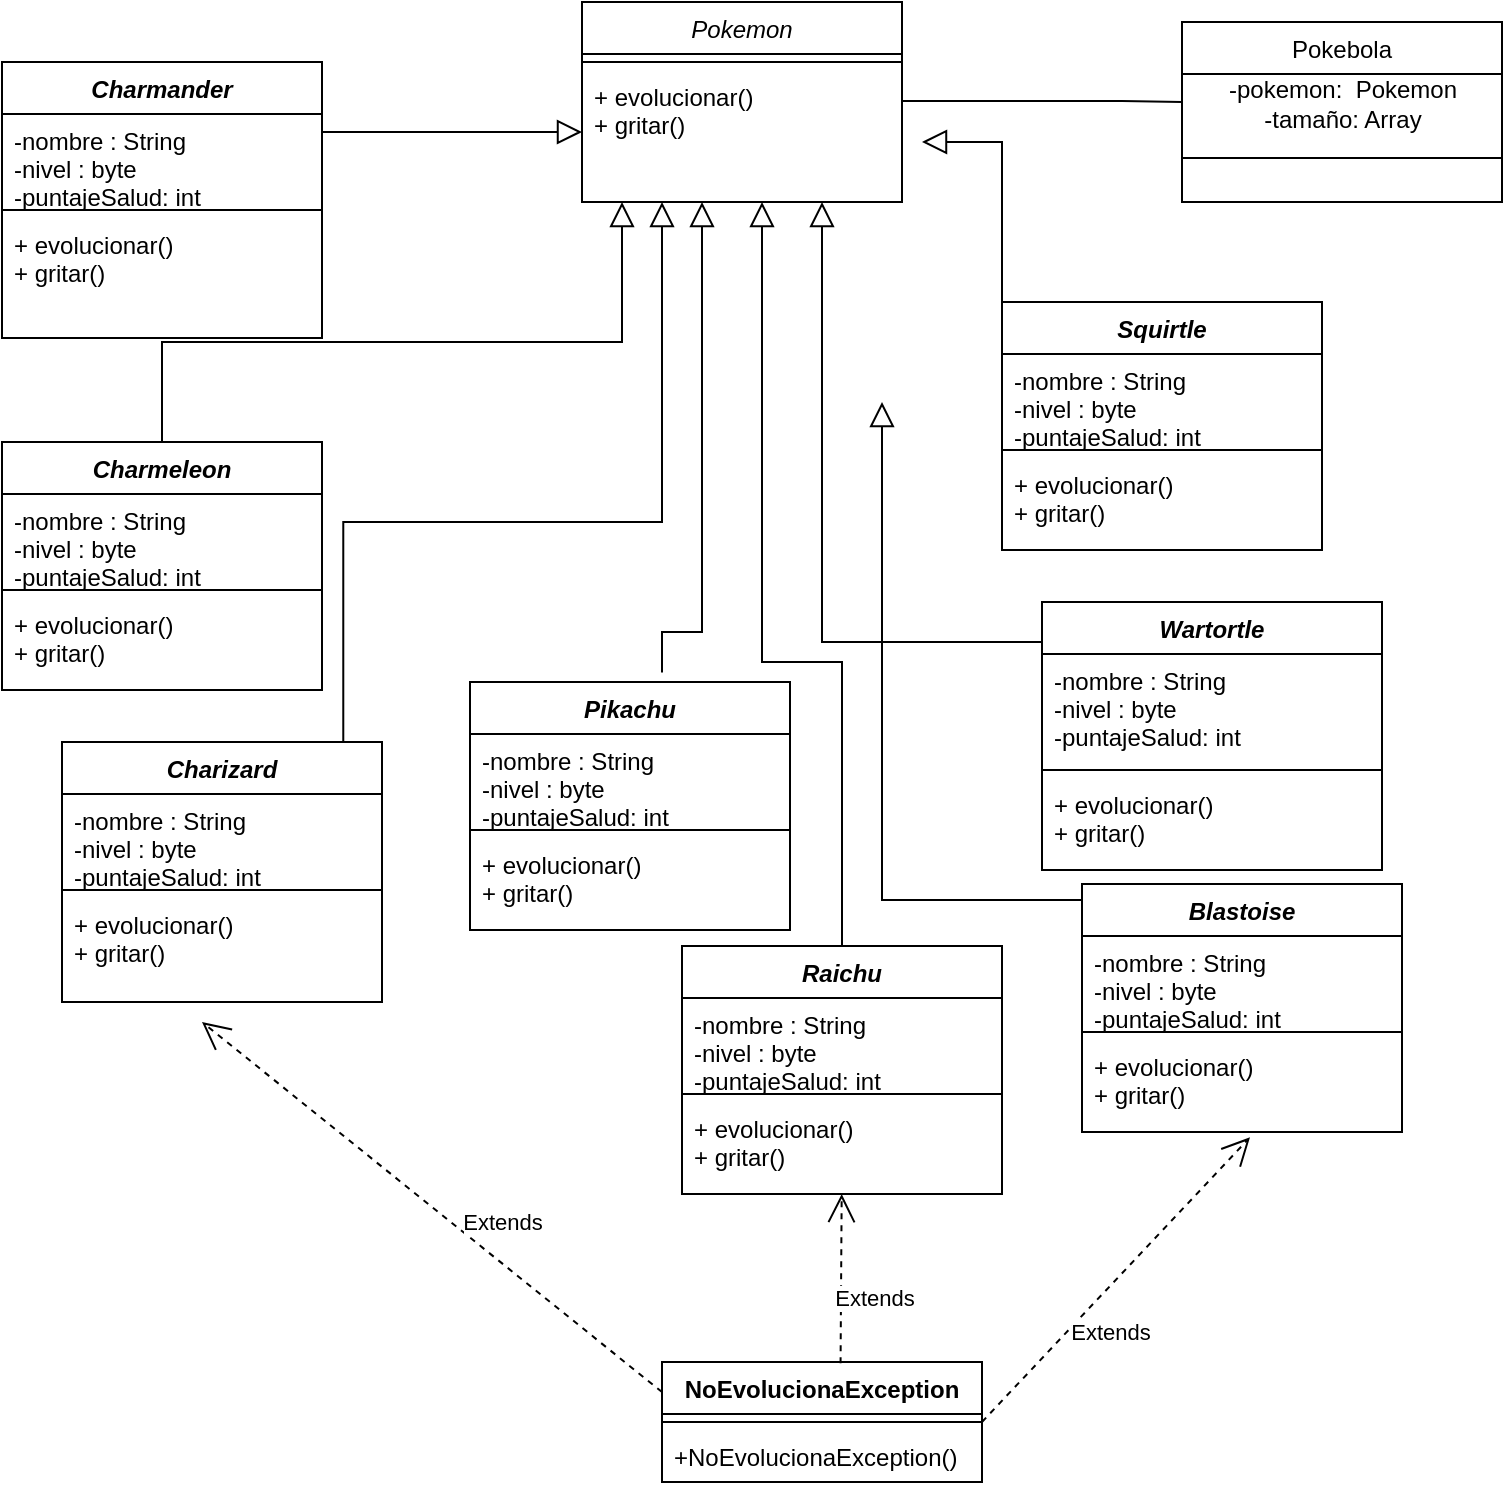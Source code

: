 <mxfile version="15.9.4" type="github">
  <diagram id="C5RBs43oDa-KdzZeNtuy" name="Page-1">
    <mxGraphModel dx="782" dy="428" grid="1" gridSize="10" guides="1" tooltips="1" connect="1" arrows="1" fold="1" page="1" pageScale="1" pageWidth="827" pageHeight="1169" math="0" shadow="0">
      <root>
        <mxCell id="WIyWlLk6GJQsqaUBKTNV-0" />
        <mxCell id="WIyWlLk6GJQsqaUBKTNV-1" parent="WIyWlLk6GJQsqaUBKTNV-0" />
        <mxCell id="zkfFHV4jXpPFQw0GAbJ--0" value="Pokemon" style="swimlane;fontStyle=2;align=center;verticalAlign=top;childLayout=stackLayout;horizontal=1;startSize=26;horizontalStack=0;resizeParent=1;resizeLast=0;collapsible=1;marginBottom=0;rounded=0;shadow=0;strokeWidth=1;" parent="WIyWlLk6GJQsqaUBKTNV-1" vertex="1">
          <mxGeometry x="310" y="20" width="160" height="100" as="geometry">
            <mxRectangle x="230" y="140" width="160" height="26" as="alternateBounds" />
          </mxGeometry>
        </mxCell>
        <mxCell id="zkfFHV4jXpPFQw0GAbJ--4" value="" style="line;html=1;strokeWidth=1;align=left;verticalAlign=middle;spacingTop=-1;spacingLeft=3;spacingRight=3;rotatable=0;labelPosition=right;points=[];portConstraint=eastwest;" parent="zkfFHV4jXpPFQw0GAbJ--0" vertex="1">
          <mxGeometry y="26" width="160" height="8" as="geometry" />
        </mxCell>
        <mxCell id="zkfFHV4jXpPFQw0GAbJ--5" value="+ evolucionar()&#xa;+ gritar()" style="text;align=left;verticalAlign=top;spacingLeft=4;spacingRight=4;overflow=hidden;rotatable=0;points=[[0,0.5],[1,0.5]];portConstraint=eastwest;" parent="zkfFHV4jXpPFQw0GAbJ--0" vertex="1">
          <mxGeometry y="34" width="160" height="46" as="geometry" />
        </mxCell>
        <mxCell id="zkfFHV4jXpPFQw0GAbJ--6" value="Charmander" style="swimlane;fontStyle=3;align=center;verticalAlign=top;childLayout=stackLayout;horizontal=1;startSize=26;horizontalStack=0;resizeParent=1;resizeLast=0;collapsible=1;marginBottom=0;rounded=0;shadow=0;strokeWidth=1;" parent="WIyWlLk6GJQsqaUBKTNV-1" vertex="1">
          <mxGeometry x="20" y="50" width="160" height="138" as="geometry">
            <mxRectangle x="130" y="380" width="160" height="26" as="alternateBounds" />
          </mxGeometry>
        </mxCell>
        <mxCell id="zkfFHV4jXpPFQw0GAbJ--7" value="-nombre : String&#xa;-nivel : byte&#xa;-puntajeSalud: int" style="text;align=left;verticalAlign=top;spacingLeft=4;spacingRight=4;overflow=hidden;rotatable=0;points=[[0,0.5],[1,0.5]];portConstraint=eastwest;" parent="zkfFHV4jXpPFQw0GAbJ--6" vertex="1">
          <mxGeometry y="26" width="160" height="44" as="geometry" />
        </mxCell>
        <mxCell id="zkfFHV4jXpPFQw0GAbJ--9" value="" style="line;html=1;strokeWidth=1;align=left;verticalAlign=middle;spacingTop=-1;spacingLeft=3;spacingRight=3;rotatable=0;labelPosition=right;points=[];portConstraint=eastwest;" parent="zkfFHV4jXpPFQw0GAbJ--6" vertex="1">
          <mxGeometry y="70" width="160" height="8" as="geometry" />
        </mxCell>
        <mxCell id="4R3uv_LeGYLoM5bWf84X-29" value="+ evolucionar()&#xa;+ gritar()" style="text;align=left;verticalAlign=top;spacingLeft=4;spacingRight=4;overflow=hidden;rotatable=0;points=[[0,0.5],[1,0.5]];portConstraint=eastwest;" vertex="1" parent="zkfFHV4jXpPFQw0GAbJ--6">
          <mxGeometry y="78" width="160" height="46" as="geometry" />
        </mxCell>
        <mxCell id="zkfFHV4jXpPFQw0GAbJ--12" value="" style="endArrow=block;endSize=10;endFill=0;shadow=0;strokeWidth=1;rounded=0;edgeStyle=elbowEdgeStyle;elbow=vertical;" parent="WIyWlLk6GJQsqaUBKTNV-1" source="zkfFHV4jXpPFQw0GAbJ--6" target="zkfFHV4jXpPFQw0GAbJ--0" edge="1">
          <mxGeometry width="160" relative="1" as="geometry">
            <mxPoint x="200" y="203" as="sourcePoint" />
            <mxPoint x="200" y="203" as="targetPoint" />
          </mxGeometry>
        </mxCell>
        <mxCell id="zkfFHV4jXpPFQw0GAbJ--13" value="Charmeleon" style="swimlane;fontStyle=3;align=center;verticalAlign=top;childLayout=stackLayout;horizontal=1;startSize=26;horizontalStack=0;resizeParent=1;resizeLast=0;collapsible=1;marginBottom=0;rounded=0;shadow=0;strokeWidth=1;" parent="WIyWlLk6GJQsqaUBKTNV-1" vertex="1">
          <mxGeometry x="20" y="240" width="160" height="124" as="geometry">
            <mxRectangle x="340" y="380" width="170" height="26" as="alternateBounds" />
          </mxGeometry>
        </mxCell>
        <mxCell id="4R3uv_LeGYLoM5bWf84X-22" value="-nombre : String&#xa;-nivel : byte&#xa;-puntajeSalud: int" style="text;align=left;verticalAlign=top;spacingLeft=4;spacingRight=4;overflow=hidden;rotatable=0;points=[[0,0.5],[1,0.5]];portConstraint=eastwest;" vertex="1" parent="zkfFHV4jXpPFQw0GAbJ--13">
          <mxGeometry y="26" width="160" height="44" as="geometry" />
        </mxCell>
        <mxCell id="zkfFHV4jXpPFQw0GAbJ--15" value="" style="line;html=1;strokeWidth=1;align=left;verticalAlign=middle;spacingTop=-1;spacingLeft=3;spacingRight=3;rotatable=0;labelPosition=right;points=[];portConstraint=eastwest;" parent="zkfFHV4jXpPFQw0GAbJ--13" vertex="1">
          <mxGeometry y="70" width="160" height="8" as="geometry" />
        </mxCell>
        <mxCell id="4R3uv_LeGYLoM5bWf84X-30" value="+ evolucionar()&#xa;+ gritar()" style="text;align=left;verticalAlign=top;spacingLeft=4;spacingRight=4;overflow=hidden;rotatable=0;points=[[0,0.5],[1,0.5]];portConstraint=eastwest;" vertex="1" parent="zkfFHV4jXpPFQw0GAbJ--13">
          <mxGeometry y="78" width="160" height="46" as="geometry" />
        </mxCell>
        <mxCell id="zkfFHV4jXpPFQw0GAbJ--16" value="" style="endArrow=block;endSize=10;endFill=0;shadow=0;strokeWidth=1;rounded=0;edgeStyle=elbowEdgeStyle;elbow=vertical;" parent="WIyWlLk6GJQsqaUBKTNV-1" source="zkfFHV4jXpPFQw0GAbJ--13" edge="1">
          <mxGeometry width="160" relative="1" as="geometry">
            <mxPoint x="210" y="373" as="sourcePoint" />
            <mxPoint x="330" y="120" as="targetPoint" />
            <Array as="points">
              <mxPoint x="380" y="190" />
              <mxPoint x="330" y="190" />
            </Array>
          </mxGeometry>
        </mxCell>
        <mxCell id="zkfFHV4jXpPFQw0GAbJ--17" value="Charizard" style="swimlane;fontStyle=3;align=center;verticalAlign=top;childLayout=stackLayout;horizontal=1;startSize=26;horizontalStack=0;resizeParent=1;resizeLast=0;collapsible=1;marginBottom=0;rounded=0;shadow=0;strokeWidth=1;" parent="WIyWlLk6GJQsqaUBKTNV-1" vertex="1">
          <mxGeometry x="50" y="390" width="160" height="130" as="geometry">
            <mxRectangle x="380" y="254" width="160" height="26" as="alternateBounds" />
          </mxGeometry>
        </mxCell>
        <mxCell id="4R3uv_LeGYLoM5bWf84X-23" value="-nombre : String&#xa;-nivel : byte&#xa;-puntajeSalud: int" style="text;align=left;verticalAlign=top;spacingLeft=4;spacingRight=4;overflow=hidden;rotatable=0;points=[[0,0.5],[1,0.5]];portConstraint=eastwest;" vertex="1" parent="zkfFHV4jXpPFQw0GAbJ--17">
          <mxGeometry y="26" width="160" height="44" as="geometry" />
        </mxCell>
        <mxCell id="zkfFHV4jXpPFQw0GAbJ--23" value="" style="line;html=1;strokeWidth=1;align=left;verticalAlign=middle;spacingTop=-1;spacingLeft=3;spacingRight=3;rotatable=0;labelPosition=right;points=[];portConstraint=eastwest;" parent="zkfFHV4jXpPFQw0GAbJ--17" vertex="1">
          <mxGeometry y="70" width="160" height="8" as="geometry" />
        </mxCell>
        <mxCell id="4R3uv_LeGYLoM5bWf84X-35" value="+ evolucionar()&#xa;+ gritar()" style="text;align=left;verticalAlign=top;spacingLeft=4;spacingRight=4;overflow=hidden;rotatable=0;points=[[0,0.5],[1,0.5]];portConstraint=eastwest;" vertex="1" parent="zkfFHV4jXpPFQw0GAbJ--17">
          <mxGeometry y="78" width="160" height="46" as="geometry" />
        </mxCell>
        <mxCell id="4R3uv_LeGYLoM5bWf84X-2" value="Pikachu" style="swimlane;fontStyle=3;align=center;verticalAlign=top;childLayout=stackLayout;horizontal=1;startSize=26;horizontalStack=0;resizeParent=1;resizeParentMax=0;resizeLast=0;collapsible=1;marginBottom=0;" vertex="1" parent="WIyWlLk6GJQsqaUBKTNV-1">
          <mxGeometry x="254" y="360" width="160" height="124" as="geometry" />
        </mxCell>
        <mxCell id="4R3uv_LeGYLoM5bWf84X-24" value="-nombre : String&#xa;-nivel : byte&#xa;-puntajeSalud: int" style="text;align=left;verticalAlign=top;spacingLeft=4;spacingRight=4;overflow=hidden;rotatable=0;points=[[0,0.5],[1,0.5]];portConstraint=eastwest;" vertex="1" parent="4R3uv_LeGYLoM5bWf84X-2">
          <mxGeometry y="26" width="160" height="44" as="geometry" />
        </mxCell>
        <mxCell id="4R3uv_LeGYLoM5bWf84X-4" value="" style="line;strokeWidth=1;fillColor=none;align=left;verticalAlign=middle;spacingTop=-1;spacingLeft=3;spacingRight=3;rotatable=0;labelPosition=right;points=[];portConstraint=eastwest;" vertex="1" parent="4R3uv_LeGYLoM5bWf84X-2">
          <mxGeometry y="70" width="160" height="8" as="geometry" />
        </mxCell>
        <mxCell id="4R3uv_LeGYLoM5bWf84X-34" value="+ evolucionar()&#xa;+ gritar()" style="text;align=left;verticalAlign=top;spacingLeft=4;spacingRight=4;overflow=hidden;rotatable=0;points=[[0,0.5],[1,0.5]];portConstraint=eastwest;" vertex="1" parent="4R3uv_LeGYLoM5bWf84X-2">
          <mxGeometry y="78" width="160" height="46" as="geometry" />
        </mxCell>
        <mxCell id="4R3uv_LeGYLoM5bWf84X-6" value="Raichu" style="swimlane;fontStyle=3;align=center;verticalAlign=top;childLayout=stackLayout;horizontal=1;startSize=26;horizontalStack=0;resizeParent=1;resizeParentMax=0;resizeLast=0;collapsible=1;marginBottom=0;" vertex="1" parent="WIyWlLk6GJQsqaUBKTNV-1">
          <mxGeometry x="360" y="492" width="160" height="124" as="geometry" />
        </mxCell>
        <mxCell id="4R3uv_LeGYLoM5bWf84X-25" value="-nombre : String&#xa;-nivel : byte&#xa;-puntajeSalud: int" style="text;align=left;verticalAlign=top;spacingLeft=4;spacingRight=4;overflow=hidden;rotatable=0;points=[[0,0.5],[1,0.5]];portConstraint=eastwest;" vertex="1" parent="4R3uv_LeGYLoM5bWf84X-6">
          <mxGeometry y="26" width="160" height="44" as="geometry" />
        </mxCell>
        <mxCell id="4R3uv_LeGYLoM5bWf84X-8" value="" style="line;strokeWidth=1;fillColor=none;align=left;verticalAlign=middle;spacingTop=-1;spacingLeft=3;spacingRight=3;rotatable=0;labelPosition=right;points=[];portConstraint=eastwest;" vertex="1" parent="4R3uv_LeGYLoM5bWf84X-6">
          <mxGeometry y="70" width="160" height="8" as="geometry" />
        </mxCell>
        <mxCell id="4R3uv_LeGYLoM5bWf84X-36" value="+ evolucionar()&#xa;+ gritar()" style="text;align=left;verticalAlign=top;spacingLeft=4;spacingRight=4;overflow=hidden;rotatable=0;points=[[0,0.5],[1,0.5]];portConstraint=eastwest;" vertex="1" parent="4R3uv_LeGYLoM5bWf84X-6">
          <mxGeometry y="78" width="160" height="46" as="geometry" />
        </mxCell>
        <mxCell id="4R3uv_LeGYLoM5bWf84X-10" value="Squirtle" style="swimlane;fontStyle=3;align=center;verticalAlign=top;childLayout=stackLayout;horizontal=1;startSize=26;horizontalStack=0;resizeParent=1;resizeParentMax=0;resizeLast=0;collapsible=1;marginBottom=0;" vertex="1" parent="WIyWlLk6GJQsqaUBKTNV-1">
          <mxGeometry x="520" y="170" width="160" height="124" as="geometry" />
        </mxCell>
        <mxCell id="4R3uv_LeGYLoM5bWf84X-28" value="-nombre : String&#xa;-nivel : byte&#xa;-puntajeSalud: int" style="text;align=left;verticalAlign=top;spacingLeft=4;spacingRight=4;overflow=hidden;rotatable=0;points=[[0,0.5],[1,0.5]];portConstraint=eastwest;" vertex="1" parent="4R3uv_LeGYLoM5bWf84X-10">
          <mxGeometry y="26" width="160" height="44" as="geometry" />
        </mxCell>
        <mxCell id="4R3uv_LeGYLoM5bWf84X-12" value="" style="line;strokeWidth=1;fillColor=none;align=left;verticalAlign=middle;spacingTop=-1;spacingLeft=3;spacingRight=3;rotatable=0;labelPosition=right;points=[];portConstraint=eastwest;" vertex="1" parent="4R3uv_LeGYLoM5bWf84X-10">
          <mxGeometry y="70" width="160" height="8" as="geometry" />
        </mxCell>
        <mxCell id="4R3uv_LeGYLoM5bWf84X-31" value="+ evolucionar()&#xa;+ gritar()" style="text;align=left;verticalAlign=top;spacingLeft=4;spacingRight=4;overflow=hidden;rotatable=0;points=[[0,0.5],[1,0.5]];portConstraint=eastwest;" vertex="1" parent="4R3uv_LeGYLoM5bWf84X-10">
          <mxGeometry y="78" width="160" height="46" as="geometry" />
        </mxCell>
        <mxCell id="4R3uv_LeGYLoM5bWf84X-14" value="Wartortle" style="swimlane;fontStyle=3;align=center;verticalAlign=top;childLayout=stackLayout;horizontal=1;startSize=26;horizontalStack=0;resizeParent=1;resizeParentMax=0;resizeLast=0;collapsible=1;marginBottom=0;" vertex="1" parent="WIyWlLk6GJQsqaUBKTNV-1">
          <mxGeometry x="540" y="320" width="170" height="134" as="geometry" />
        </mxCell>
        <mxCell id="4R3uv_LeGYLoM5bWf84X-27" value="-nombre : String&#xa;-nivel : byte&#xa;-puntajeSalud: int" style="text;align=left;verticalAlign=top;spacingLeft=4;spacingRight=4;overflow=hidden;rotatable=0;points=[[0,0.5],[1,0.5]];portConstraint=eastwest;" vertex="1" parent="4R3uv_LeGYLoM5bWf84X-14">
          <mxGeometry y="26" width="170" height="54" as="geometry" />
        </mxCell>
        <mxCell id="4R3uv_LeGYLoM5bWf84X-16" value="" style="line;strokeWidth=1;fillColor=none;align=left;verticalAlign=middle;spacingTop=-1;spacingLeft=3;spacingRight=3;rotatable=0;labelPosition=right;points=[];portConstraint=eastwest;" vertex="1" parent="4R3uv_LeGYLoM5bWf84X-14">
          <mxGeometry y="80" width="170" height="8" as="geometry" />
        </mxCell>
        <mxCell id="4R3uv_LeGYLoM5bWf84X-32" value="+ evolucionar()&#xa;+ gritar()" style="text;align=left;verticalAlign=top;spacingLeft=4;spacingRight=4;overflow=hidden;rotatable=0;points=[[0,0.5],[1,0.5]];portConstraint=eastwest;" vertex="1" parent="4R3uv_LeGYLoM5bWf84X-14">
          <mxGeometry y="88" width="170" height="46" as="geometry" />
        </mxCell>
        <mxCell id="4R3uv_LeGYLoM5bWf84X-18" value="Blastoise" style="swimlane;fontStyle=3;align=center;verticalAlign=top;childLayout=stackLayout;horizontal=1;startSize=26;horizontalStack=0;resizeParent=1;resizeParentMax=0;resizeLast=0;collapsible=1;marginBottom=0;" vertex="1" parent="WIyWlLk6GJQsqaUBKTNV-1">
          <mxGeometry x="560" y="461" width="160" height="124" as="geometry" />
        </mxCell>
        <mxCell id="4R3uv_LeGYLoM5bWf84X-26" value="-nombre : String&#xa;-nivel : byte&#xa;-puntajeSalud: int" style="text;align=left;verticalAlign=top;spacingLeft=4;spacingRight=4;overflow=hidden;rotatable=0;points=[[0,0.5],[1,0.5]];portConstraint=eastwest;" vertex="1" parent="4R3uv_LeGYLoM5bWf84X-18">
          <mxGeometry y="26" width="160" height="44" as="geometry" />
        </mxCell>
        <mxCell id="4R3uv_LeGYLoM5bWf84X-20" value="" style="line;strokeWidth=1;fillColor=none;align=left;verticalAlign=middle;spacingTop=-1;spacingLeft=3;spacingRight=3;rotatable=0;labelPosition=right;points=[];portConstraint=eastwest;" vertex="1" parent="4R3uv_LeGYLoM5bWf84X-18">
          <mxGeometry y="70" width="160" height="8" as="geometry" />
        </mxCell>
        <mxCell id="4R3uv_LeGYLoM5bWf84X-33" value="+ evolucionar()&#xa;+ gritar()" style="text;align=left;verticalAlign=top;spacingLeft=4;spacingRight=4;overflow=hidden;rotatable=0;points=[[0,0.5],[1,0.5]];portConstraint=eastwest;" vertex="1" parent="4R3uv_LeGYLoM5bWf84X-18">
          <mxGeometry y="78" width="160" height="46" as="geometry" />
        </mxCell>
        <mxCell id="4R3uv_LeGYLoM5bWf84X-38" value="" style="endArrow=block;endSize=10;endFill=0;shadow=0;strokeWidth=1;rounded=0;edgeStyle=elbowEdgeStyle;elbow=vertical;exitX=0;exitY=0.5;exitDx=0;exitDy=0;" edge="1" parent="WIyWlLk6GJQsqaUBKTNV-1" source="4R3uv_LeGYLoM5bWf84X-28">
          <mxGeometry width="160" relative="1" as="geometry">
            <mxPoint x="310" y="314" as="sourcePoint" />
            <mxPoint x="480" y="90" as="targetPoint" />
            <Array as="points">
              <mxPoint x="470" y="90" />
              <mxPoint x="560" y="140" />
              <mxPoint x="520" y="90" />
              <mxPoint x="540" y="90" />
            </Array>
          </mxGeometry>
        </mxCell>
        <mxCell id="4R3uv_LeGYLoM5bWf84X-63" value="NoEvolucionaException" style="swimlane;fontStyle=1;align=center;verticalAlign=top;childLayout=stackLayout;horizontal=1;startSize=26;horizontalStack=0;resizeParent=1;resizeParentMax=0;resizeLast=0;collapsible=1;marginBottom=0;" vertex="1" parent="WIyWlLk6GJQsqaUBKTNV-1">
          <mxGeometry x="350" y="700" width="160" height="60" as="geometry" />
        </mxCell>
        <mxCell id="4R3uv_LeGYLoM5bWf84X-65" value="" style="line;strokeWidth=1;fillColor=none;align=left;verticalAlign=middle;spacingTop=-1;spacingLeft=3;spacingRight=3;rotatable=0;labelPosition=right;points=[];portConstraint=eastwest;" vertex="1" parent="4R3uv_LeGYLoM5bWf84X-63">
          <mxGeometry y="26" width="160" height="8" as="geometry" />
        </mxCell>
        <mxCell id="4R3uv_LeGYLoM5bWf84X-66" value="+NoEvolucionaException()" style="text;strokeColor=none;fillColor=none;align=left;verticalAlign=top;spacingLeft=4;spacingRight=4;overflow=hidden;rotatable=0;points=[[0,0.5],[1,0.5]];portConstraint=eastwest;" vertex="1" parent="4R3uv_LeGYLoM5bWf84X-63">
          <mxGeometry y="34" width="160" height="26" as="geometry" />
        </mxCell>
        <mxCell id="4R3uv_LeGYLoM5bWf84X-67" value="" style="endArrow=block;endSize=10;endFill=0;shadow=0;strokeWidth=1;rounded=0;edgeStyle=elbowEdgeStyle;elbow=vertical;entryX=0.75;entryY=1;entryDx=0;entryDy=0;" edge="1" parent="WIyWlLk6GJQsqaUBKTNV-1" target="zkfFHV4jXpPFQw0GAbJ--0">
          <mxGeometry width="160" relative="1" as="geometry">
            <mxPoint x="540" y="340" as="sourcePoint" />
            <mxPoint x="450" y="250" as="targetPoint" />
            <Array as="points">
              <mxPoint x="530" y="340" />
              <mxPoint x="470" y="323" />
              <mxPoint x="500" y="323" />
              <mxPoint x="520" y="323" />
            </Array>
          </mxGeometry>
        </mxCell>
        <mxCell id="4R3uv_LeGYLoM5bWf84X-69" value="" style="endArrow=block;endSize=10;endFill=0;shadow=0;strokeWidth=1;rounded=0;edgeStyle=elbowEdgeStyle;elbow=vertical;exitX=0.6;exitY=-0.038;exitDx=0;exitDy=0;exitPerimeter=0;" edge="1" parent="WIyWlLk6GJQsqaUBKTNV-1" source="4R3uv_LeGYLoM5bWf84X-2">
          <mxGeometry width="160" relative="1" as="geometry">
            <mxPoint x="350" y="350" as="sourcePoint" />
            <mxPoint x="370" y="120" as="targetPoint" />
            <Array as="points">
              <mxPoint x="250" y="335" />
              <mxPoint x="280" y="335" />
              <mxPoint x="300" y="335" />
            </Array>
          </mxGeometry>
        </mxCell>
        <mxCell id="4R3uv_LeGYLoM5bWf84X-70" value="" style="endArrow=block;endSize=10;endFill=0;shadow=0;strokeWidth=1;rounded=0;edgeStyle=elbowEdgeStyle;elbow=vertical;exitX=0.5;exitY=0;exitDx=0;exitDy=0;" edge="1" parent="WIyWlLk6GJQsqaUBKTNV-1" source="4R3uv_LeGYLoM5bWf84X-6">
          <mxGeometry width="160" relative="1" as="geometry">
            <mxPoint x="530" y="450" as="sourcePoint" />
            <mxPoint x="400" y="120" as="targetPoint" />
            <Array as="points">
              <mxPoint x="420" y="350" />
              <mxPoint x="460" y="390" />
              <mxPoint x="480" y="420" />
              <mxPoint x="460" y="455" />
              <mxPoint x="480" y="455" />
            </Array>
          </mxGeometry>
        </mxCell>
        <mxCell id="4R3uv_LeGYLoM5bWf84X-71" value="" style="endArrow=block;endSize=10;endFill=0;shadow=0;strokeWidth=1;rounded=0;edgeStyle=elbowEdgeStyle;elbow=vertical;exitX=0.879;exitY=0;exitDx=0;exitDy=0;entryX=0.25;entryY=1;entryDx=0;entryDy=0;exitPerimeter=0;" edge="1" parent="WIyWlLk6GJQsqaUBKTNV-1" source="zkfFHV4jXpPFQw0GAbJ--17" target="zkfFHV4jXpPFQw0GAbJ--0">
          <mxGeometry width="160" relative="1" as="geometry">
            <mxPoint x="360" y="240" as="sourcePoint" />
            <mxPoint x="250" y="245" as="targetPoint" />
            <Array as="points">
              <mxPoint x="170" y="280" />
              <mxPoint x="290" y="245" />
              <mxPoint x="310" y="245" />
            </Array>
          </mxGeometry>
        </mxCell>
        <mxCell id="4R3uv_LeGYLoM5bWf84X-72" value="Extends" style="endArrow=open;endSize=12;dashed=1;html=1;rounded=0;exitX=0;exitY=0.25;exitDx=0;exitDy=0;" edge="1" parent="WIyWlLk6GJQsqaUBKTNV-1" source="4R3uv_LeGYLoM5bWf84X-63">
          <mxGeometry x="-0.217" y="-16" width="160" relative="1" as="geometry">
            <mxPoint x="210" y="570" as="sourcePoint" />
            <mxPoint x="120" y="530" as="targetPoint" />
            <mxPoint as="offset" />
          </mxGeometry>
        </mxCell>
        <mxCell id="4R3uv_LeGYLoM5bWf84X-74" value="Extends" style="endArrow=open;endSize=12;dashed=1;html=1;rounded=0;exitX=0.558;exitY=0.011;exitDx=0;exitDy=0;exitPerimeter=0;" edge="1" parent="WIyWlLk6GJQsqaUBKTNV-1" source="4R3uv_LeGYLoM5bWf84X-63" target="4R3uv_LeGYLoM5bWf84X-36">
          <mxGeometry x="-0.217" y="-16" width="160" relative="1" as="geometry">
            <mxPoint x="510" y="715" as="sourcePoint" />
            <mxPoint x="280" y="530" as="targetPoint" />
            <mxPoint as="offset" />
          </mxGeometry>
        </mxCell>
        <mxCell id="4R3uv_LeGYLoM5bWf84X-75" value="Extends" style="endArrow=open;endSize=12;dashed=1;html=1;rounded=0;exitX=1;exitY=0.5;exitDx=0;exitDy=0;entryX=0.525;entryY=1.058;entryDx=0;entryDy=0;entryPerimeter=0;" edge="1" parent="WIyWlLk6GJQsqaUBKTNV-1" source="4R3uv_LeGYLoM5bWf84X-63" target="4R3uv_LeGYLoM5bWf84X-33">
          <mxGeometry x="-0.217" y="-16" width="160" relative="1" as="geometry">
            <mxPoint x="370" y="735" as="sourcePoint" />
            <mxPoint x="140" y="550" as="targetPoint" />
            <mxPoint as="offset" />
          </mxGeometry>
        </mxCell>
        <mxCell id="4R3uv_LeGYLoM5bWf84X-68" value="" style="endArrow=block;endSize=10;endFill=0;shadow=0;strokeWidth=1;rounded=0;edgeStyle=elbowEdgeStyle;elbow=vertical;" edge="1" parent="WIyWlLk6GJQsqaUBKTNV-1">
          <mxGeometry width="160" relative="1" as="geometry">
            <mxPoint x="560" y="469" as="sourcePoint" />
            <mxPoint x="460" y="220" as="targetPoint" />
            <Array as="points">
              <mxPoint x="490" y="469" />
              <mxPoint x="520" y="469" />
              <mxPoint x="540" y="469" />
            </Array>
          </mxGeometry>
        </mxCell>
        <mxCell id="4R3uv_LeGYLoM5bWf84X-77" value="Pokebola" style="swimlane;fontStyle=0;align=center;verticalAlign=top;childLayout=stackLayout;horizontal=1;startSize=26;horizontalStack=0;resizeParent=1;resizeLast=0;collapsible=1;marginBottom=0;rounded=0;shadow=0;strokeWidth=1;" vertex="1" parent="WIyWlLk6GJQsqaUBKTNV-1">
          <mxGeometry x="610" y="30" width="160" height="90" as="geometry">
            <mxRectangle x="230" y="140" width="160" height="26" as="alternateBounds" />
          </mxGeometry>
        </mxCell>
        <mxCell id="4R3uv_LeGYLoM5bWf84X-80" value="-pokemon:&amp;nbsp; Pokemon&lt;br&gt;-tamaño: Array" style="text;html=1;align=center;verticalAlign=middle;resizable=0;points=[];autosize=1;strokeColor=none;fillColor=none;" vertex="1" parent="4R3uv_LeGYLoM5bWf84X-77">
          <mxGeometry y="26" width="160" height="30" as="geometry" />
        </mxCell>
        <mxCell id="4R3uv_LeGYLoM5bWf84X-78" value="" style="line;html=1;strokeWidth=1;align=left;verticalAlign=middle;spacingTop=-1;spacingLeft=3;spacingRight=3;rotatable=0;labelPosition=right;points=[];portConstraint=eastwest;" vertex="1" parent="4R3uv_LeGYLoM5bWf84X-77">
          <mxGeometry y="56" width="160" height="24" as="geometry" />
        </mxCell>
        <mxCell id="4R3uv_LeGYLoM5bWf84X-85" value="" style="endArrow=none;html=1;edgeStyle=orthogonalEdgeStyle;rounded=0;" edge="1" parent="WIyWlLk6GJQsqaUBKTNV-1">
          <mxGeometry relative="1" as="geometry">
            <mxPoint x="470" y="69.5" as="sourcePoint" />
            <mxPoint x="610" y="70" as="targetPoint" />
            <Array as="points">
              <mxPoint x="580" y="70" />
              <mxPoint x="580" y="70" />
            </Array>
          </mxGeometry>
        </mxCell>
      </root>
    </mxGraphModel>
  </diagram>
</mxfile>
